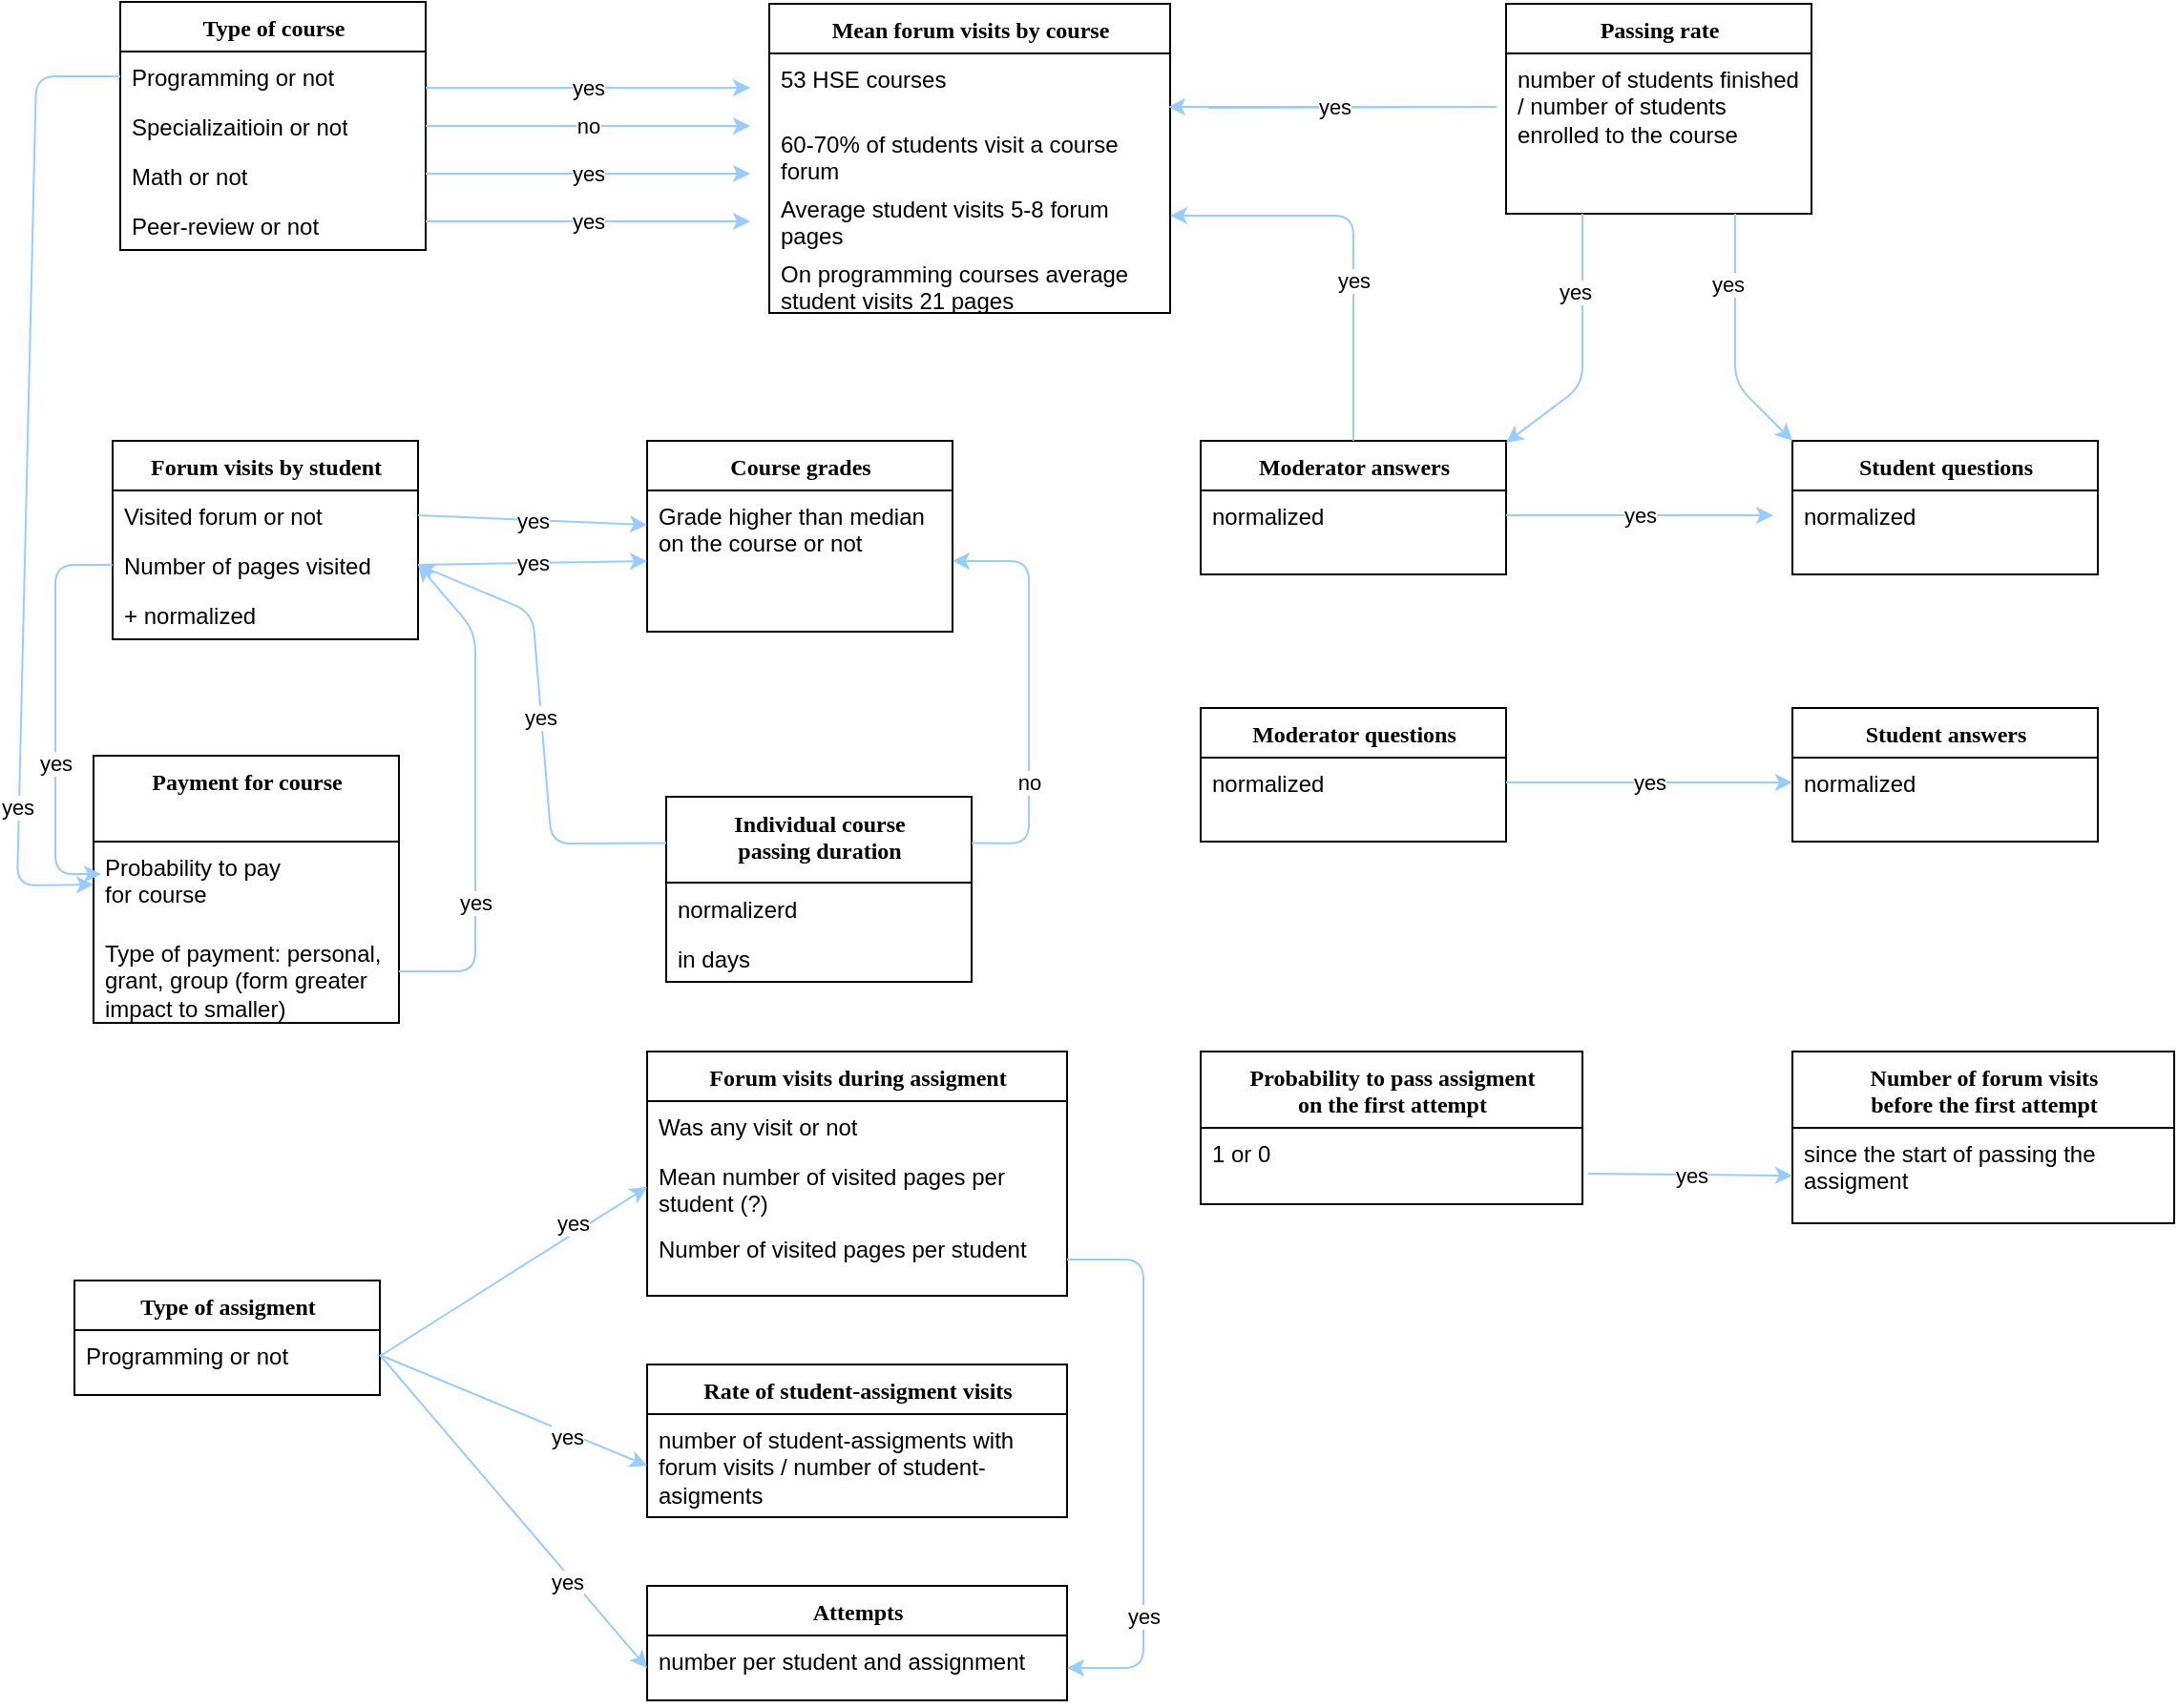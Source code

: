 <mxfile version="14.2.4" type="github">
  <diagram name="Page-1" id="9f46799a-70d6-7492-0946-bef42562c5a5">
    <mxGraphModel dx="1436" dy="722" grid="1" gridSize="10" guides="1" tooltips="1" connect="1" arrows="1" fold="1" page="1" pageScale="1" pageWidth="1100" pageHeight="850" background="#ffffff" math="0" shadow="0">
      <root>
        <mxCell id="0" />
        <mxCell id="1" parent="0" />
        <mxCell id="78961159f06e98e8-17" value="Type of course" style="swimlane;html=1;fontStyle=1;align=center;verticalAlign=top;childLayout=stackLayout;horizontal=1;startSize=26;horizontalStack=0;resizeParent=1;resizeLast=0;collapsible=1;marginBottom=0;swimlaneFillColor=#ffffff;rounded=0;shadow=0;comic=0;labelBackgroundColor=none;strokeWidth=1;fillColor=none;fontFamily=Verdana;fontSize=12" parent="1" vertex="1">
          <mxGeometry x="64" y="30" width="160" height="130" as="geometry" />
        </mxCell>
        <mxCell id="78961159f06e98e8-21" value="Programming or not" style="text;html=1;strokeColor=none;fillColor=none;align=left;verticalAlign=top;spacingLeft=4;spacingRight=4;whiteSpace=wrap;overflow=hidden;rotatable=0;points=[[0,0.5],[1,0.5]];portConstraint=eastwest;" parent="78961159f06e98e8-17" vertex="1">
          <mxGeometry y="26" width="160" height="26" as="geometry" />
        </mxCell>
        <mxCell id="78961159f06e98e8-23" value="Specializaitioin or not" style="text;html=1;strokeColor=none;fillColor=none;align=left;verticalAlign=top;spacingLeft=4;spacingRight=4;whiteSpace=wrap;overflow=hidden;rotatable=0;points=[[0,0.5],[1,0.5]];portConstraint=eastwest;" parent="78961159f06e98e8-17" vertex="1">
          <mxGeometry y="52" width="160" height="26" as="geometry" />
        </mxCell>
        <mxCell id="aLycQv6dGpjv4xVjG4Al-23" value="Math or not" style="text;html=1;strokeColor=none;fillColor=none;align=left;verticalAlign=top;spacingLeft=4;spacingRight=4;whiteSpace=wrap;overflow=hidden;rotatable=0;points=[[0,0.5],[1,0.5]];portConstraint=eastwest;" parent="78961159f06e98e8-17" vertex="1">
          <mxGeometry y="78" width="160" height="26" as="geometry" />
        </mxCell>
        <mxCell id="aLycQv6dGpjv4xVjG4Al-24" value="Peer-review or not" style="text;html=1;strokeColor=none;fillColor=none;align=left;verticalAlign=top;spacingLeft=4;spacingRight=4;whiteSpace=wrap;overflow=hidden;rotatable=0;points=[[0,0.5],[1,0.5]];portConstraint=eastwest;" parent="78961159f06e98e8-17" vertex="1">
          <mxGeometry y="104" width="160" height="26" as="geometry" />
        </mxCell>
        <mxCell id="78961159f06e98e8-30" value="Mean forum visits by course" style="swimlane;html=1;fontStyle=1;align=center;verticalAlign=top;childLayout=stackLayout;horizontal=1;startSize=26;horizontalStack=0;resizeParent=1;resizeLast=0;collapsible=1;marginBottom=0;swimlaneFillColor=#ffffff;rounded=0;shadow=0;comic=0;labelBackgroundColor=none;strokeWidth=1;fillColor=none;fontFamily=Verdana;fontSize=12" parent="1" vertex="1">
          <mxGeometry x="404" y="31" width="210" height="162" as="geometry" />
        </mxCell>
        <mxCell id="78961159f06e98e8-42" value="53 HSE courses" style="text;html=1;strokeColor=none;fillColor=none;align=left;verticalAlign=top;spacingLeft=4;spacingRight=4;whiteSpace=wrap;overflow=hidden;rotatable=0;points=[[0,0.5],[1,0.5]];portConstraint=eastwest;" parent="78961159f06e98e8-30" vertex="1">
          <mxGeometry y="26" width="210" height="34" as="geometry" />
        </mxCell>
        <mxCell id="aLycQv6dGpjv4xVjG4Al-15" value="60-70% of students visit a course forum" style="text;html=1;strokeColor=none;fillColor=none;align=left;verticalAlign=top;spacingLeft=4;spacingRight=4;whiteSpace=wrap;overflow=hidden;rotatable=0;points=[[0,0.5],[1,0.5]];portConstraint=eastwest;" parent="78961159f06e98e8-30" vertex="1">
          <mxGeometry y="60" width="210" height="34" as="geometry" />
        </mxCell>
        <mxCell id="aLycQv6dGpjv4xVjG4Al-16" value="Average student visits 5-8 forum pages" style="text;html=1;strokeColor=none;fillColor=none;align=left;verticalAlign=top;spacingLeft=4;spacingRight=4;whiteSpace=wrap;overflow=hidden;rotatable=0;points=[[0,0.5],[1,0.5]];portConstraint=eastwest;" parent="78961159f06e98e8-30" vertex="1">
          <mxGeometry y="94" width="210" height="34" as="geometry" />
        </mxCell>
        <mxCell id="aLycQv6dGpjv4xVjG4Al-17" value="On programming courses average student visits 21 pages" style="text;html=1;strokeColor=none;fillColor=none;align=left;verticalAlign=top;spacingLeft=4;spacingRight=4;whiteSpace=wrap;overflow=hidden;rotatable=0;points=[[0,0.5],[1,0.5]];portConstraint=eastwest;" parent="78961159f06e98e8-30" vertex="1">
          <mxGeometry y="128" width="210" height="34" as="geometry" />
        </mxCell>
        <mxCell id="78961159f06e98e8-43" value="Passing rate" style="swimlane;html=1;fontStyle=1;align=center;verticalAlign=top;childLayout=stackLayout;horizontal=1;startSize=26;horizontalStack=0;resizeParent=1;resizeLast=0;collapsible=1;marginBottom=0;swimlaneFillColor=#ffffff;rounded=0;shadow=0;comic=0;labelBackgroundColor=none;strokeWidth=1;fillColor=none;fontFamily=Verdana;fontSize=12" parent="1" vertex="1">
          <mxGeometry x="790" y="31" width="160" height="110" as="geometry" />
        </mxCell>
        <mxCell id="78961159f06e98e8-44" value="number of students finished / number of students enrolled to the course" style="text;html=1;strokeColor=none;fillColor=none;align=left;verticalAlign=top;spacingLeft=4;spacingRight=4;whiteSpace=wrap;overflow=hidden;rotatable=0;points=[[0,0.5],[1,0.5]];portConstraint=eastwest;" parent="78961159f06e98e8-43" vertex="1">
          <mxGeometry y="26" width="160" height="54" as="geometry" />
        </mxCell>
        <mxCell id="78961159f06e98e8-56" value="Forum visits by student" style="swimlane;html=1;fontStyle=1;align=center;verticalAlign=top;childLayout=stackLayout;horizontal=1;startSize=26;horizontalStack=0;resizeParent=1;resizeLast=0;collapsible=1;marginBottom=0;swimlaneFillColor=#ffffff;rounded=0;shadow=0;comic=0;labelBackgroundColor=none;strokeWidth=1;fillColor=none;fontFamily=Verdana;fontSize=12" parent="1" vertex="1">
          <mxGeometry x="60" y="260" width="160" height="104" as="geometry" />
        </mxCell>
        <mxCell id="78961159f06e98e8-57" value="Visited forum or not" style="text;html=1;strokeColor=none;fillColor=none;align=left;verticalAlign=top;spacingLeft=4;spacingRight=4;whiteSpace=wrap;overflow=hidden;rotatable=0;points=[[0,0.5],[1,0.5]];portConstraint=eastwest;" parent="78961159f06e98e8-56" vertex="1">
          <mxGeometry y="26" width="160" height="26" as="geometry" />
        </mxCell>
        <mxCell id="78961159f06e98e8-58" value="Number of pages visited" style="text;html=1;strokeColor=none;fillColor=none;align=left;verticalAlign=top;spacingLeft=4;spacingRight=4;whiteSpace=wrap;overflow=hidden;rotatable=0;points=[[0,0.5],[1,0.5]];portConstraint=eastwest;" parent="78961159f06e98e8-56" vertex="1">
          <mxGeometry y="52" width="160" height="26" as="geometry" />
        </mxCell>
        <mxCell id="UFu44BDGkwiWeATgF32q-23" value="+ normalized" style="text;html=1;strokeColor=none;fillColor=none;align=left;verticalAlign=top;spacingLeft=4;spacingRight=4;whiteSpace=wrap;overflow=hidden;rotatable=0;points=[[0,0.5],[1,0.5]];portConstraint=eastwest;" parent="78961159f06e98e8-56" vertex="1">
          <mxGeometry y="78" width="160" height="26" as="geometry" />
        </mxCell>
        <mxCell id="78961159f06e98e8-69" value="Course grades" style="swimlane;html=1;fontStyle=1;align=center;verticalAlign=top;childLayout=stackLayout;horizontal=1;startSize=26;horizontalStack=0;resizeParent=1;resizeLast=0;collapsible=1;marginBottom=0;swimlaneFillColor=#ffffff;rounded=0;shadow=0;comic=0;labelBackgroundColor=none;strokeWidth=1;fillColor=none;fontFamily=Verdana;fontSize=12;direction=east;" parent="1" vertex="1">
          <mxGeometry x="340" y="260" width="160" height="100" as="geometry" />
        </mxCell>
        <mxCell id="78961159f06e98e8-71" value="Grade higher than median on the course or not" style="text;html=1;strokeColor=none;fillColor=none;align=left;verticalAlign=top;spacingLeft=4;spacingRight=4;whiteSpace=wrap;overflow=hidden;rotatable=0;points=[[0,0.5],[1,0.5]];portConstraint=eastwest;" parent="78961159f06e98e8-69" vertex="1">
          <mxGeometry y="26" width="160" height="74" as="geometry" />
        </mxCell>
        <mxCell id="78961159f06e98e8-82" value="&lt;div&gt;Number of forum visits &lt;br&gt;&lt;/div&gt;&lt;div&gt;before the first attempt&lt;br&gt;&lt;/div&gt;" style="swimlane;html=1;fontStyle=1;align=center;verticalAlign=top;childLayout=stackLayout;horizontal=1;startSize=40;horizontalStack=0;resizeParent=1;resizeLast=0;collapsible=1;marginBottom=0;swimlaneFillColor=#ffffff;rounded=0;shadow=0;comic=0;labelBackgroundColor=none;strokeWidth=1;fillColor=none;fontFamily=Verdana;fontSize=12" parent="1" vertex="1">
          <mxGeometry x="940" y="580" width="200" height="90" as="geometry" />
        </mxCell>
        <mxCell id="78961159f06e98e8-89" value="since the start of passing the assigment" style="text;html=1;strokeColor=none;fillColor=none;align=left;verticalAlign=top;spacingLeft=4;spacingRight=4;whiteSpace=wrap;overflow=hidden;rotatable=0;points=[[0,0.5],[1,0.5]];portConstraint=eastwest;" parent="78961159f06e98e8-82" vertex="1">
          <mxGeometry y="40" width="200" height="50" as="geometry" />
        </mxCell>
        <mxCell id="78961159f06e98e8-95" value="Moderator questions" style="swimlane;html=1;fontStyle=1;align=center;verticalAlign=top;childLayout=stackLayout;horizontal=1;startSize=26;horizontalStack=0;resizeParent=1;resizeLast=0;collapsible=1;marginBottom=0;swimlaneFillColor=#ffffff;rounded=0;shadow=0;comic=0;labelBackgroundColor=none;strokeWidth=1;fillColor=none;fontFamily=Verdana;fontSize=12" parent="1" vertex="1">
          <mxGeometry x="630" y="400" width="160" height="70" as="geometry" />
        </mxCell>
        <mxCell id="78961159f06e98e8-96" value="normalized" style="text;html=1;strokeColor=none;fillColor=none;align=left;verticalAlign=top;spacingLeft=4;spacingRight=4;whiteSpace=wrap;overflow=hidden;rotatable=0;points=[[0,0.5],[1,0.5]];portConstraint=eastwest;" parent="78961159f06e98e8-95" vertex="1">
          <mxGeometry y="26" width="160" height="26" as="geometry" />
        </mxCell>
        <mxCell id="78961159f06e98e8-108" value="Moderator answers" style="swimlane;html=1;fontStyle=1;align=center;verticalAlign=top;childLayout=stackLayout;horizontal=1;startSize=26;horizontalStack=0;resizeParent=1;resizeLast=0;collapsible=1;marginBottom=0;swimlaneFillColor=#ffffff;rounded=0;shadow=0;comic=0;labelBackgroundColor=none;strokeWidth=1;fillColor=none;fontFamily=Verdana;fontSize=12" parent="1" vertex="1">
          <mxGeometry x="630" y="260" width="160" height="70" as="geometry" />
        </mxCell>
        <mxCell id="78961159f06e98e8-109" value="normalized" style="text;html=1;strokeColor=none;fillColor=none;align=left;verticalAlign=top;spacingLeft=4;spacingRight=4;whiteSpace=wrap;overflow=hidden;rotatable=0;points=[[0,0.5],[1,0.5]];portConstraint=eastwest;" parent="78961159f06e98e8-108" vertex="1">
          <mxGeometry y="26" width="160" height="26" as="geometry" />
        </mxCell>
        <mxCell id="aLycQv6dGpjv4xVjG4Al-8" value="" style="endArrow=classic;html=1;strokeColor=#99CCFF;fillColor=#E6D0DE;" parent="1" edge="1">
          <mxGeometry relative="1" as="geometry">
            <mxPoint x="224" y="75" as="sourcePoint" />
            <mxPoint x="394" y="75" as="targetPoint" />
            <Array as="points">
              <mxPoint x="314" y="75" />
            </Array>
          </mxGeometry>
        </mxCell>
        <mxCell id="aLycQv6dGpjv4xVjG4Al-9" value="yes" style="edgeLabel;resizable=0;html=1;align=center;verticalAlign=middle;" parent="aLycQv6dGpjv4xVjG4Al-8" connectable="0" vertex="1">
          <mxGeometry relative="1" as="geometry" />
        </mxCell>
        <mxCell id="aLycQv6dGpjv4xVjG4Al-11" value="" style="endArrow=classic;html=1;strokeColor=#99CCFF;fillColor=#E6D0DE;" parent="1" edge="1">
          <mxGeometry relative="1" as="geometry">
            <mxPoint x="224" y="95" as="sourcePoint" />
            <mxPoint x="394" y="95" as="targetPoint" />
            <Array as="points">
              <mxPoint x="314" y="95" />
            </Array>
          </mxGeometry>
        </mxCell>
        <mxCell id="aLycQv6dGpjv4xVjG4Al-12" value="no" style="edgeLabel;resizable=0;html=1;align=center;verticalAlign=middle;" parent="aLycQv6dGpjv4xVjG4Al-11" connectable="0" vertex="1">
          <mxGeometry relative="1" as="geometry" />
        </mxCell>
        <mxCell id="aLycQv6dGpjv4xVjG4Al-19" value="" style="endArrow=classic;html=1;strokeColor=#99CCFF;fillColor=#E6D0DE;exitX=1;exitY=0.5;exitDx=0;exitDy=0;entryX=0;entryY=0.5;entryDx=0;entryDy=0;" parent="1" source="78961159f06e98e8-58" target="78961159f06e98e8-71" edge="1">
          <mxGeometry relative="1" as="geometry">
            <mxPoint x="230" y="330" as="sourcePoint" />
            <mxPoint x="330" y="330" as="targetPoint" />
            <Array as="points" />
          </mxGeometry>
        </mxCell>
        <mxCell id="aLycQv6dGpjv4xVjG4Al-20" value="yes" style="edgeLabel;resizable=0;html=1;align=center;verticalAlign=middle;" parent="aLycQv6dGpjv4xVjG4Al-19" connectable="0" vertex="1">
          <mxGeometry relative="1" as="geometry" />
        </mxCell>
        <mxCell id="aLycQv6dGpjv4xVjG4Al-21" value="" style="endArrow=classic;html=1;strokeColor=#99CCFF;fillColor=#E6D0DE;exitX=1;exitY=0.5;exitDx=0;exitDy=0;entryX=0;entryY=0.243;entryDx=0;entryDy=0;entryPerimeter=0;" parent="1" source="78961159f06e98e8-57" target="78961159f06e98e8-71" edge="1">
          <mxGeometry relative="1" as="geometry">
            <mxPoint x="230" y="303.5" as="sourcePoint" />
            <mxPoint x="330" y="304" as="targetPoint" />
            <Array as="points" />
          </mxGeometry>
        </mxCell>
        <mxCell id="aLycQv6dGpjv4xVjG4Al-22" value="yes" style="edgeLabel;resizable=0;html=1;align=center;verticalAlign=middle;" parent="aLycQv6dGpjv4xVjG4Al-21" connectable="0" vertex="1">
          <mxGeometry relative="1" as="geometry" />
        </mxCell>
        <mxCell id="aLycQv6dGpjv4xVjG4Al-25" value="" style="endArrow=classic;html=1;strokeColor=#99CCFF;fillColor=#E6D0DE;" parent="1" edge="1">
          <mxGeometry relative="1" as="geometry">
            <mxPoint x="224" y="120" as="sourcePoint" />
            <mxPoint x="394" y="120" as="targetPoint" />
            <Array as="points">
              <mxPoint x="314" y="120" />
            </Array>
          </mxGeometry>
        </mxCell>
        <mxCell id="aLycQv6dGpjv4xVjG4Al-26" value="yes" style="edgeLabel;resizable=0;html=1;align=center;verticalAlign=middle;" parent="aLycQv6dGpjv4xVjG4Al-25" connectable="0" vertex="1">
          <mxGeometry relative="1" as="geometry" />
        </mxCell>
        <mxCell id="aLycQv6dGpjv4xVjG4Al-27" value="" style="endArrow=classic;html=1;strokeColor=#99CCFF;fillColor=#E6D0DE;" parent="1" edge="1">
          <mxGeometry relative="1" as="geometry">
            <mxPoint x="224" y="145" as="sourcePoint" />
            <mxPoint x="394" y="145" as="targetPoint" />
            <Array as="points">
              <mxPoint x="314" y="145" />
            </Array>
          </mxGeometry>
        </mxCell>
        <mxCell id="aLycQv6dGpjv4xVjG4Al-28" value="yes" style="edgeLabel;resizable=0;html=1;align=center;verticalAlign=middle;" parent="aLycQv6dGpjv4xVjG4Al-27" connectable="0" vertex="1">
          <mxGeometry relative="1" as="geometry" />
        </mxCell>
        <mxCell id="UFu44BDGkwiWeATgF32q-1" value="" style="endArrow=classic;html=1;strokeColor=#99CCFF;fillColor=#E6D0DE;entryX=0.995;entryY=0.824;entryDx=0;entryDy=0;entryPerimeter=0;" parent="1" target="78961159f06e98e8-42" edge="1">
          <mxGeometry relative="1" as="geometry">
            <mxPoint x="634" y="85.5" as="sourcePoint" />
            <mxPoint x="634" y="86" as="targetPoint" />
            <Array as="points">
              <mxPoint x="790" y="85" />
            </Array>
          </mxGeometry>
        </mxCell>
        <mxCell id="UFu44BDGkwiWeATgF32q-2" value="yes" style="edgeLabel;resizable=0;html=1;align=center;verticalAlign=middle;" parent="UFu44BDGkwiWeATgF32q-1" connectable="0" vertex="1">
          <mxGeometry relative="1" as="geometry">
            <mxPoint x="-80" as="offset" />
          </mxGeometry>
        </mxCell>
        <mxCell id="UFu44BDGkwiWeATgF32q-4" value="Student answers" style="swimlane;html=1;fontStyle=1;align=center;verticalAlign=top;childLayout=stackLayout;horizontal=1;startSize=26;horizontalStack=0;resizeParent=1;resizeLast=0;collapsible=1;marginBottom=0;swimlaneFillColor=#ffffff;rounded=0;shadow=0;comic=0;labelBackgroundColor=none;strokeWidth=1;fillColor=none;fontFamily=Verdana;fontSize=12" parent="1" vertex="1">
          <mxGeometry x="940" y="400" width="160" height="70" as="geometry" />
        </mxCell>
        <mxCell id="UFu44BDGkwiWeATgF32q-5" value="normalized" style="text;html=1;strokeColor=none;fillColor=none;align=left;verticalAlign=top;spacingLeft=4;spacingRight=4;whiteSpace=wrap;overflow=hidden;rotatable=0;points=[[0,0.5],[1,0.5]];portConstraint=eastwest;" parent="UFu44BDGkwiWeATgF32q-4" vertex="1">
          <mxGeometry y="26" width="160" height="26" as="geometry" />
        </mxCell>
        <mxCell id="UFu44BDGkwiWeATgF32q-6" value="Student questions" style="swimlane;html=1;fontStyle=1;align=center;verticalAlign=top;childLayout=stackLayout;horizontal=1;startSize=26;horizontalStack=0;resizeParent=1;resizeLast=0;collapsible=1;marginBottom=0;swimlaneFillColor=#ffffff;rounded=0;shadow=0;comic=0;labelBackgroundColor=none;strokeWidth=1;fillColor=none;fontFamily=Verdana;fontSize=12" parent="1" vertex="1">
          <mxGeometry x="940" y="260" width="160" height="70" as="geometry" />
        </mxCell>
        <mxCell id="UFu44BDGkwiWeATgF32q-7" value="normalized" style="text;html=1;strokeColor=none;fillColor=none;align=left;verticalAlign=top;spacingLeft=4;spacingRight=4;whiteSpace=wrap;overflow=hidden;rotatable=0;points=[[0,0.5],[1,0.5]];portConstraint=eastwest;" parent="UFu44BDGkwiWeATgF32q-6" vertex="1">
          <mxGeometry y="26" width="160" height="26" as="geometry" />
        </mxCell>
        <mxCell id="UFu44BDGkwiWeATgF32q-9" value="" style="endArrow=classic;html=1;strokeColor=#99CCFF;fillColor=#E6D0DE;exitX=0.5;exitY=0;exitDx=0;exitDy=0;entryX=1;entryY=0.5;entryDx=0;entryDy=0;" parent="1" source="78961159f06e98e8-108" target="aLycQv6dGpjv4xVjG4Al-16" edge="1">
          <mxGeometry relative="1" as="geometry">
            <mxPoint x="680" y="120" as="sourcePoint" />
            <mxPoint x="630" y="140" as="targetPoint" />
            <Array as="points">
              <mxPoint x="710" y="142" />
            </Array>
          </mxGeometry>
        </mxCell>
        <mxCell id="UFu44BDGkwiWeATgF32q-10" value="yes" style="edgeLabel;resizable=0;html=1;align=center;verticalAlign=middle;" parent="UFu44BDGkwiWeATgF32q-9" connectable="0" vertex="1">
          <mxGeometry relative="1" as="geometry">
            <mxPoint y="23" as="offset" />
          </mxGeometry>
        </mxCell>
        <mxCell id="UFu44BDGkwiWeATgF32q-15" value="" style="endArrow=classic;html=1;strokeColor=#99CCFF;fillColor=#E6D0DE;exitX=1;exitY=0.5;exitDx=0;exitDy=0;" parent="1" source="78961159f06e98e8-109" edge="1">
          <mxGeometry relative="1" as="geometry">
            <mxPoint x="800" y="303.5" as="sourcePoint" />
            <mxPoint x="930" y="299" as="targetPoint" />
            <Array as="points" />
          </mxGeometry>
        </mxCell>
        <mxCell id="UFu44BDGkwiWeATgF32q-16" value="yes" style="edgeLabel;resizable=0;html=1;align=center;verticalAlign=middle;" parent="UFu44BDGkwiWeATgF32q-15" connectable="0" vertex="1">
          <mxGeometry relative="1" as="geometry" />
        </mxCell>
        <mxCell id="UFu44BDGkwiWeATgF32q-17" value="" style="endArrow=classic;html=1;strokeColor=#99CCFF;fillColor=#E6D0DE;exitX=1;exitY=0.5;exitDx=0;exitDy=0;entryX=0;entryY=0.5;entryDx=0;entryDy=0;" parent="1" source="78961159f06e98e8-96" target="UFu44BDGkwiWeATgF32q-5" edge="1">
          <mxGeometry relative="1" as="geometry">
            <mxPoint x="800" y="440" as="sourcePoint" />
            <mxPoint x="930" y="440" as="targetPoint" />
            <Array as="points" />
          </mxGeometry>
        </mxCell>
        <mxCell id="UFu44BDGkwiWeATgF32q-18" value="yes" style="edgeLabel;resizable=0;html=1;align=center;verticalAlign=middle;" parent="UFu44BDGkwiWeATgF32q-17" connectable="0" vertex="1">
          <mxGeometry relative="1" as="geometry" />
        </mxCell>
        <mxCell id="UFu44BDGkwiWeATgF32q-19" value="" style="endArrow=classic;html=1;strokeColor=#99CCFF;fillColor=#E6D0DE;exitX=0.25;exitY=1;exitDx=0;exitDy=0;" parent="1" source="78961159f06e98e8-43" edge="1">
          <mxGeometry relative="1" as="geometry">
            <mxPoint x="854.62" y="141" as="sourcePoint" />
            <mxPoint x="790.005" y="261" as="targetPoint" />
            <Array as="points">
              <mxPoint x="830" y="231" />
            </Array>
          </mxGeometry>
        </mxCell>
        <mxCell id="UFu44BDGkwiWeATgF32q-20" value="yes" style="edgeLabel;resizable=0;html=1;align=center;verticalAlign=middle;" parent="UFu44BDGkwiWeATgF32q-19" connectable="0" vertex="1">
          <mxGeometry relative="1" as="geometry">
            <mxPoint x="-4.62" y="-29" as="offset" />
          </mxGeometry>
        </mxCell>
        <mxCell id="UFu44BDGkwiWeATgF32q-21" value="" style="endArrow=classic;html=1;strokeColor=#99CCFF;fillColor=#E6D0DE;entryX=0;entryY=0;entryDx=0;entryDy=0;exitX=0.75;exitY=1;exitDx=0;exitDy=0;" parent="1" source="78961159f06e98e8-43" target="UFu44BDGkwiWeATgF32q-6" edge="1">
          <mxGeometry relative="1" as="geometry">
            <mxPoint x="905" y="190" as="sourcePoint" />
            <mxPoint x="840.005" y="261" as="targetPoint" />
            <Array as="points">
              <mxPoint x="910" y="230" />
            </Array>
          </mxGeometry>
        </mxCell>
        <mxCell id="UFu44BDGkwiWeATgF32q-22" value="yes" style="edgeLabel;resizable=0;html=1;align=center;verticalAlign=middle;" parent="UFu44BDGkwiWeATgF32q-21" connectable="0" vertex="1">
          <mxGeometry relative="1" as="geometry">
            <mxPoint x="-4.62" y="-29" as="offset" />
          </mxGeometry>
        </mxCell>
        <mxCell id="UFu44BDGkwiWeATgF32q-24" value="&lt;div&gt;Individual course &lt;br&gt;&lt;/div&gt;&lt;div&gt;passing duration&lt;/div&gt;" style="swimlane;html=1;fontStyle=1;align=center;verticalAlign=top;childLayout=stackLayout;horizontal=1;startSize=45;horizontalStack=0;resizeParent=1;resizeLast=0;collapsible=1;marginBottom=0;swimlaneFillColor=#ffffff;rounded=0;shadow=0;comic=0;labelBackgroundColor=none;strokeWidth=1;fillColor=none;fontFamily=Verdana;fontSize=12" parent="1" vertex="1">
          <mxGeometry x="350" y="446.5" width="160" height="97" as="geometry" />
        </mxCell>
        <mxCell id="UFu44BDGkwiWeATgF32q-25" value="normalizerd" style="text;html=1;strokeColor=none;fillColor=none;align=left;verticalAlign=top;spacingLeft=4;spacingRight=4;whiteSpace=wrap;overflow=hidden;rotatable=0;points=[[0,0.5],[1,0.5]];portConstraint=eastwest;" parent="UFu44BDGkwiWeATgF32q-24" vertex="1">
          <mxGeometry y="45" width="160" height="26" as="geometry" />
        </mxCell>
        <mxCell id="UFu44BDGkwiWeATgF32q-26" value="in days" style="text;html=1;strokeColor=none;fillColor=none;align=left;verticalAlign=top;spacingLeft=4;spacingRight=4;whiteSpace=wrap;overflow=hidden;rotatable=0;points=[[0,0.5],[1,0.5]];portConstraint=eastwest;" parent="UFu44BDGkwiWeATgF32q-24" vertex="1">
          <mxGeometry y="71" width="160" height="26" as="geometry" />
        </mxCell>
        <mxCell id="UFu44BDGkwiWeATgF32q-28" value="" style="endArrow=classic;html=1;strokeColor=#99CCFF;fillColor=#E6D0DE;exitX=0;exitY=0.25;exitDx=0;exitDy=0;entryX=1;entryY=0.5;entryDx=0;entryDy=0;" parent="1" source="UFu44BDGkwiWeATgF32q-24" target="78961159f06e98e8-58" edge="1">
          <mxGeometry relative="1" as="geometry">
            <mxPoint x="60" y="458" as="sourcePoint" />
            <mxPoint x="280" y="350" as="targetPoint" />
            <Array as="points">
              <mxPoint x="290" y="471" />
              <mxPoint x="280" y="350" />
            </Array>
          </mxGeometry>
        </mxCell>
        <mxCell id="UFu44BDGkwiWeATgF32q-29" value="yes" style="edgeLabel;resizable=0;html=1;align=center;verticalAlign=middle;" parent="UFu44BDGkwiWeATgF32q-28" connectable="0" vertex="1">
          <mxGeometry relative="1" as="geometry">
            <mxPoint x="-1.0" y="-3" as="offset" />
          </mxGeometry>
        </mxCell>
        <mxCell id="UFu44BDGkwiWeATgF32q-31" value="" style="endArrow=classic;html=1;strokeColor=#99CCFF;fillColor=#E6D0DE;exitX=1;exitY=0.25;exitDx=0;exitDy=0;entryX=1;entryY=0.5;entryDx=0;entryDy=0;" parent="1" source="UFu44BDGkwiWeATgF32q-24" target="78961159f06e98e8-71" edge="1">
          <mxGeometry relative="1" as="geometry">
            <mxPoint x="340" y="475" as="sourcePoint" />
            <mxPoint x="340" y="375" as="targetPoint" />
            <Array as="points">
              <mxPoint x="540" y="471" />
              <mxPoint x="540" y="323" />
            </Array>
          </mxGeometry>
        </mxCell>
        <mxCell id="UFu44BDGkwiWeATgF32q-32" value="no" style="edgeLabel;resizable=0;html=1;align=center;verticalAlign=middle;" parent="UFu44BDGkwiWeATgF32q-31" connectable="0" vertex="1">
          <mxGeometry relative="1" as="geometry">
            <mxPoint y="47" as="offset" />
          </mxGeometry>
        </mxCell>
        <mxCell id="UFu44BDGkwiWeATgF32q-33" value="Type of assigment" style="swimlane;html=1;fontStyle=1;align=center;verticalAlign=top;childLayout=stackLayout;horizontal=1;startSize=26;horizontalStack=0;resizeParent=1;resizeLast=0;collapsible=1;marginBottom=0;swimlaneFillColor=#ffffff;rounded=0;shadow=0;comic=0;labelBackgroundColor=none;strokeWidth=1;fillColor=none;fontFamily=Verdana;fontSize=12" parent="1" vertex="1">
          <mxGeometry x="40" y="700" width="160" height="60" as="geometry" />
        </mxCell>
        <mxCell id="UFu44BDGkwiWeATgF32q-34" value="Programming or not" style="text;html=1;strokeColor=none;fillColor=none;align=left;verticalAlign=top;spacingLeft=4;spacingRight=4;whiteSpace=wrap;overflow=hidden;rotatable=0;points=[[0,0.5],[1,0.5]];portConstraint=eastwest;" parent="UFu44BDGkwiWeATgF32q-33" vertex="1">
          <mxGeometry y="26" width="160" height="26" as="geometry" />
        </mxCell>
        <mxCell id="UFu44BDGkwiWeATgF32q-38" value="Forum visits during assigment" style="swimlane;html=1;fontStyle=1;align=center;verticalAlign=top;childLayout=stackLayout;horizontal=1;startSize=26;horizontalStack=0;resizeParent=1;resizeLast=0;collapsible=1;marginBottom=0;swimlaneFillColor=#ffffff;rounded=0;shadow=0;comic=0;labelBackgroundColor=none;strokeWidth=1;fillColor=none;fontFamily=Verdana;fontSize=12" parent="1" vertex="1">
          <mxGeometry x="340" y="580" width="220" height="128" as="geometry" />
        </mxCell>
        <mxCell id="UFu44BDGkwiWeATgF32q-39" value="Was any visit or not" style="text;html=1;strokeColor=none;fillColor=none;align=left;verticalAlign=top;spacingLeft=4;spacingRight=4;whiteSpace=wrap;overflow=hidden;rotatable=0;points=[[0,0.5],[1,0.5]];portConstraint=eastwest;" parent="UFu44BDGkwiWeATgF32q-38" vertex="1">
          <mxGeometry y="26" width="220" height="26" as="geometry" />
        </mxCell>
        <mxCell id="UFu44BDGkwiWeATgF32q-40" value="Mean number of visited pages per student (?)" style="text;html=1;strokeColor=none;fillColor=none;align=left;verticalAlign=top;spacingLeft=4;spacingRight=4;whiteSpace=wrap;overflow=hidden;rotatable=0;points=[[0,0.5],[1,0.5]];portConstraint=eastwest;" parent="UFu44BDGkwiWeATgF32q-38" vertex="1">
          <mxGeometry y="52" width="220" height="38" as="geometry" />
        </mxCell>
        <mxCell id="UFu44BDGkwiWeATgF32q-57" value="Number of visited pages per student " style="text;html=1;strokeColor=none;fillColor=none;align=left;verticalAlign=top;spacingLeft=4;spacingRight=4;whiteSpace=wrap;overflow=hidden;rotatable=0;points=[[0,0.5],[1,0.5]];portConstraint=eastwest;" parent="UFu44BDGkwiWeATgF32q-38" vertex="1">
          <mxGeometry y="90" width="220" height="38" as="geometry" />
        </mxCell>
        <mxCell id="UFu44BDGkwiWeATgF32q-42" value="" style="endArrow=classic;html=1;strokeColor=#99CCFF;fillColor=#E6D0DE;entryX=0;entryY=0.5;entryDx=0;entryDy=0;" parent="1" target="UFu44BDGkwiWeATgF32q-40" edge="1">
          <mxGeometry relative="1" as="geometry">
            <mxPoint x="201" y="739" as="sourcePoint" />
            <mxPoint x="300" y="500" as="targetPoint" />
            <Array as="points" />
          </mxGeometry>
        </mxCell>
        <mxCell id="UFu44BDGkwiWeATgF32q-43" value="yes" style="edgeLabel;resizable=0;html=1;align=center;verticalAlign=middle;" parent="UFu44BDGkwiWeATgF32q-42" connectable="0" vertex="1">
          <mxGeometry relative="1" as="geometry">
            <mxPoint x="29.72" y="-25.14" as="offset" />
          </mxGeometry>
        </mxCell>
        <mxCell id="UFu44BDGkwiWeATgF32q-44" value="Rate of student-assigment visits" style="swimlane;html=1;fontStyle=1;align=center;verticalAlign=top;childLayout=stackLayout;horizontal=1;startSize=26;horizontalStack=0;resizeParent=1;resizeLast=0;collapsible=1;marginBottom=0;swimlaneFillColor=#ffffff;rounded=0;shadow=0;comic=0;labelBackgroundColor=none;strokeWidth=1;fillColor=none;fontFamily=Verdana;fontSize=12" parent="1" vertex="1">
          <mxGeometry x="340" y="744" width="220" height="80" as="geometry" />
        </mxCell>
        <mxCell id="UFu44BDGkwiWeATgF32q-45" value="number of student-assigments with forum visits / number of student-asigments" style="text;html=1;strokeColor=none;fillColor=none;align=left;verticalAlign=top;spacingLeft=4;spacingRight=4;whiteSpace=wrap;overflow=hidden;rotatable=0;points=[[0,0.5],[1,0.5]];portConstraint=eastwest;" parent="UFu44BDGkwiWeATgF32q-44" vertex="1">
          <mxGeometry y="26" width="220" height="54" as="geometry" />
        </mxCell>
        <mxCell id="UFu44BDGkwiWeATgF32q-48" value="" style="endArrow=classic;html=1;strokeColor=#99CCFF;fillColor=#E6D0DE;entryX=0;entryY=0.5;entryDx=0;entryDy=0;exitX=1;exitY=0.5;exitDx=0;exitDy=0;" parent="1" source="UFu44BDGkwiWeATgF32q-34" target="UFu44BDGkwiWeATgF32q-45" edge="1">
          <mxGeometry relative="1" as="geometry">
            <mxPoint x="230.96" y="635.994" as="sourcePoint" />
            <mxPoint x="350" y="661" as="targetPoint" />
            <Array as="points" />
          </mxGeometry>
        </mxCell>
        <mxCell id="UFu44BDGkwiWeATgF32q-49" value="yes" style="edgeLabel;resizable=0;html=1;align=center;verticalAlign=middle;" parent="UFu44BDGkwiWeATgF32q-48" connectable="0" vertex="1">
          <mxGeometry relative="1" as="geometry">
            <mxPoint x="27.79" y="13.91" as="offset" />
          </mxGeometry>
        </mxCell>
        <mxCell id="UFu44BDGkwiWeATgF32q-50" value="Attempts" style="swimlane;html=1;fontStyle=1;align=center;verticalAlign=top;childLayout=stackLayout;horizontal=1;startSize=26;horizontalStack=0;resizeParent=1;resizeLast=0;collapsible=1;marginBottom=0;swimlaneFillColor=#ffffff;rounded=0;shadow=0;comic=0;labelBackgroundColor=none;strokeWidth=1;fillColor=none;fontFamily=Verdana;fontSize=12" parent="1" vertex="1">
          <mxGeometry x="340" y="860" width="220" height="60" as="geometry" />
        </mxCell>
        <mxCell id="UFu44BDGkwiWeATgF32q-51" value="number per student and assignment" style="text;html=1;strokeColor=none;fillColor=none;align=left;verticalAlign=top;spacingLeft=4;spacingRight=4;whiteSpace=wrap;overflow=hidden;rotatable=0;points=[[0,0.5],[1,0.5]];portConstraint=eastwest;" parent="UFu44BDGkwiWeATgF32q-50" vertex="1">
          <mxGeometry y="26" width="220" height="34" as="geometry" />
        </mxCell>
        <mxCell id="UFu44BDGkwiWeATgF32q-53" value="" style="endArrow=classic;html=1;strokeColor=#99CCFF;fillColor=#E6D0DE;entryX=0;entryY=0.5;entryDx=0;entryDy=0;exitX=1;exitY=0.5;exitDx=0;exitDy=0;" parent="1" source="UFu44BDGkwiWeATgF32q-34" target="UFu44BDGkwiWeATgF32q-51" edge="1">
          <mxGeometry relative="1" as="geometry">
            <mxPoint x="140" y="650" as="sourcePoint" />
            <mxPoint x="260" y="763" as="targetPoint" />
            <Array as="points" />
          </mxGeometry>
        </mxCell>
        <mxCell id="UFu44BDGkwiWeATgF32q-54" value="yes" style="edgeLabel;resizable=0;html=1;align=center;verticalAlign=middle;" parent="UFu44BDGkwiWeATgF32q-53" connectable="0" vertex="1">
          <mxGeometry relative="1" as="geometry">
            <mxPoint x="27.88" y="36.86" as="offset" />
          </mxGeometry>
        </mxCell>
        <mxCell id="UFu44BDGkwiWeATgF32q-55" value="" style="endArrow=classic;html=1;strokeColor=#99CCFF;fillColor=#E6D0DE;entryX=1;entryY=0.5;entryDx=0;entryDy=0;exitX=1;exitY=0.5;exitDx=0;exitDy=0;" parent="1" source="UFu44BDGkwiWeATgF32q-57" target="UFu44BDGkwiWeATgF32q-51" edge="1">
          <mxGeometry relative="1" as="geometry">
            <mxPoint x="590" y="632" as="sourcePoint" />
            <mxPoint x="759.04" y="637.5" as="targetPoint" />
            <Array as="points">
              <mxPoint x="600" y="689" />
              <mxPoint x="600" y="903" />
            </Array>
          </mxGeometry>
        </mxCell>
        <mxCell id="UFu44BDGkwiWeATgF32q-56" value="yes" style="edgeLabel;resizable=0;html=1;align=center;verticalAlign=middle;" parent="UFu44BDGkwiWeATgF32q-55" connectable="0" vertex="1">
          <mxGeometry relative="1" as="geometry">
            <mxPoint x="-3.553e-15" y="80" as="offset" />
          </mxGeometry>
        </mxCell>
        <mxCell id="UFu44BDGkwiWeATgF32q-58" value="&lt;div&gt;Probability to pass assigment&lt;/div&gt;&lt;div&gt; on the first attempt&lt;/div&gt;" style="swimlane;html=1;fontStyle=1;align=center;verticalAlign=top;childLayout=stackLayout;horizontal=1;startSize=40;horizontalStack=0;resizeParent=1;resizeLast=0;collapsible=1;marginBottom=0;swimlaneFillColor=#ffffff;rounded=0;shadow=0;comic=0;labelBackgroundColor=none;strokeWidth=1;fillColor=none;fontFamily=Verdana;fontSize=12" parent="1" vertex="1">
          <mxGeometry x="630" y="580" width="200" height="80" as="geometry" />
        </mxCell>
        <mxCell id="UFu44BDGkwiWeATgF32q-59" value="1 or 0" style="text;html=1;strokeColor=none;fillColor=none;align=left;verticalAlign=top;spacingLeft=4;spacingRight=4;whiteSpace=wrap;overflow=hidden;rotatable=0;points=[[0,0.5],[1,0.5]];portConstraint=eastwest;" parent="UFu44BDGkwiWeATgF32q-58" vertex="1">
          <mxGeometry y="40" width="200" height="26" as="geometry" />
        </mxCell>
        <mxCell id="UFu44BDGkwiWeATgF32q-60" value="" style="endArrow=classic;html=1;strokeColor=#99CCFF;fillColor=#E6D0DE;exitX=1.015;exitY=0.923;exitDx=0;exitDy=0;entryX=0;entryY=0.5;entryDx=0;entryDy=0;exitPerimeter=0;" parent="1" source="UFu44BDGkwiWeATgF32q-59" target="78961159f06e98e8-89" edge="1">
          <mxGeometry relative="1" as="geometry">
            <mxPoint x="840" y="618.5" as="sourcePoint" />
            <mxPoint x="990" y="618.5" as="targetPoint" />
            <Array as="points" />
          </mxGeometry>
        </mxCell>
        <mxCell id="UFu44BDGkwiWeATgF32q-61" value="yes" style="edgeLabel;resizable=0;html=1;align=center;verticalAlign=middle;" parent="UFu44BDGkwiWeATgF32q-60" connectable="0" vertex="1">
          <mxGeometry relative="1" as="geometry" />
        </mxCell>
        <mxCell id="UFu44BDGkwiWeATgF32q-62" value="Payment for course" style="swimlane;html=1;fontStyle=1;align=center;verticalAlign=top;childLayout=stackLayout;horizontal=1;startSize=45;horizontalStack=0;resizeParent=1;resizeLast=0;collapsible=1;marginBottom=0;swimlaneFillColor=#ffffff;rounded=0;shadow=0;comic=0;labelBackgroundColor=none;strokeWidth=1;fillColor=none;fontFamily=Verdana;fontSize=12" parent="1" vertex="1">
          <mxGeometry x="50" y="425" width="160" height="140" as="geometry" />
        </mxCell>
        <mxCell id="UFu44BDGkwiWeATgF32q-73" value="&lt;div&gt;Probability to pay &lt;br&gt;&lt;/div&gt;&lt;div&gt;for course&lt;/div&gt;" style="text;html=1;strokeColor=none;fillColor=none;align=left;verticalAlign=top;spacingLeft=4;spacingRight=4;whiteSpace=wrap;overflow=hidden;rotatable=0;points=[[0,0.5],[1,0.5]];portConstraint=eastwest;" parent="UFu44BDGkwiWeATgF32q-62" vertex="1">
          <mxGeometry y="45" width="160" height="45" as="geometry" />
        </mxCell>
        <mxCell id="UFu44BDGkwiWeATgF32q-77" value="Type of payment: personal, grant, group (form greater impact to smaller)" style="text;html=1;strokeColor=none;fillColor=none;align=left;verticalAlign=top;spacingLeft=4;spacingRight=4;whiteSpace=wrap;overflow=hidden;rotatable=0;points=[[0,0.5],[1,0.5]];portConstraint=eastwest;" parent="UFu44BDGkwiWeATgF32q-62" vertex="1">
          <mxGeometry y="90" width="160" height="50" as="geometry" />
        </mxCell>
        <mxCell id="UFu44BDGkwiWeATgF32q-68" value="" style="endArrow=classic;html=1;strokeColor=#99CCFF;fillColor=#E6D0DE;entryX=0.025;entryY=0.443;entryDx=0;entryDy=0;entryPerimeter=0;exitX=0;exitY=0.5;exitDx=0;exitDy=0;" parent="1" source="78961159f06e98e8-58" target="UFu44BDGkwiWeATgF32q-62" edge="1">
          <mxGeometry relative="1" as="geometry">
            <mxPoint x="230" y="335" as="sourcePoint" />
            <mxPoint x="350" y="333" as="targetPoint" />
            <Array as="points">
              <mxPoint x="30" y="325" />
              <mxPoint x="30" y="487" />
            </Array>
          </mxGeometry>
        </mxCell>
        <mxCell id="UFu44BDGkwiWeATgF32q-69" value="yes" style="edgeLabel;resizable=0;html=1;align=center;verticalAlign=middle;" parent="UFu44BDGkwiWeATgF32q-68" connectable="0" vertex="1">
          <mxGeometry relative="1" as="geometry">
            <mxPoint x="-3.553e-15" y="25.41" as="offset" />
          </mxGeometry>
        </mxCell>
        <mxCell id="UFu44BDGkwiWeATgF32q-70" value="" style="endArrow=classic;html=1;strokeColor=#99CCFF;fillColor=#E6D0DE;entryX=0;entryY=0.5;entryDx=0;entryDy=0;exitX=0;exitY=0.5;exitDx=0;exitDy=0;" parent="1" source="78961159f06e98e8-21" target="UFu44BDGkwiWeATgF32q-73" edge="1">
          <mxGeometry relative="1" as="geometry">
            <mxPoint x="230" y="335" as="sourcePoint" />
            <mxPoint x="354" y="477.971" as="targetPoint" />
            <Array as="points">
              <mxPoint x="20" y="69" />
              <mxPoint x="10" y="493" />
            </Array>
          </mxGeometry>
        </mxCell>
        <mxCell id="UFu44BDGkwiWeATgF32q-71" value="yes" style="edgeLabel;resizable=0;html=1;align=center;verticalAlign=middle;" parent="UFu44BDGkwiWeATgF32q-70" connectable="0" vertex="1">
          <mxGeometry relative="1" as="geometry">
            <mxPoint x="-5.05" y="173.06" as="offset" />
          </mxGeometry>
        </mxCell>
        <mxCell id="UFu44BDGkwiWeATgF32q-75" value="" style="endArrow=classic;html=1;strokeColor=#99CCFF;fillColor=#E6D0DE;entryX=1;entryY=0.5;entryDx=0;entryDy=0;" parent="1" target="78961159f06e98e8-58" edge="1">
          <mxGeometry relative="1" as="geometry">
            <mxPoint x="210" y="538" as="sourcePoint" />
            <mxPoint x="162.95" y="550.016" as="targetPoint" />
            <Array as="points">
              <mxPoint x="250" y="538" />
              <mxPoint x="250" y="360" />
            </Array>
          </mxGeometry>
        </mxCell>
        <mxCell id="UFu44BDGkwiWeATgF32q-76" value="yes" style="edgeLabel;resizable=0;html=1;align=center;verticalAlign=middle;" parent="UFu44BDGkwiWeATgF32q-75" connectable="0" vertex="1">
          <mxGeometry relative="1" as="geometry">
            <mxPoint x="-3.553e-15" y="55.5" as="offset" />
          </mxGeometry>
        </mxCell>
      </root>
    </mxGraphModel>
  </diagram>
</mxfile>
